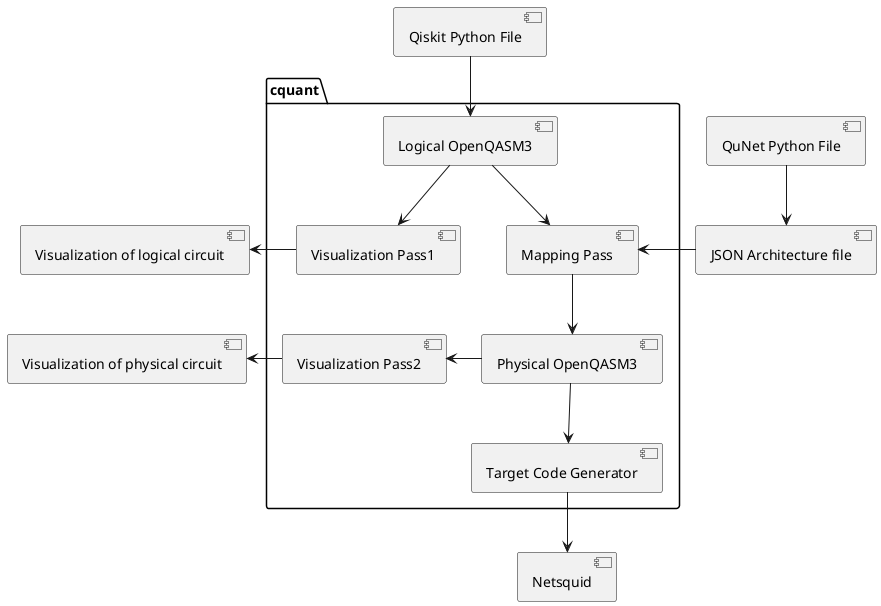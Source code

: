 @startuml Framework

component [Qiskit Python File]
package cquant {
    component [Logical OpenQASM3]
    component [Visualization Pass1]
    component [Mapping Pass]
    component [Visualization Pass2]
    component [Target Code Generator]
    component [Physical OpenQASM3]
}

component [QuNet Python File]
component [JSON Architecture file]
component Netsquid
component [Visualization of logical circuit]
component [Visualization of physical circuit]


[Qiskit Python File] -down-> [Logical OpenQASM3]
[Logical OpenQASM3] -down-> [Visualization Pass1]
[Visualization Pass1] -left-> [Visualization of logical circuit]
[Logical OpenQASM3] -down-> [Mapping Pass]
[Mapping Pass] -down-> [Physical OpenQASM3]
[Physical OpenQASM3] -left-> [Visualization Pass2]
[Visualization Pass2] -left-> [Visualization of physical circuit]
[QuNet Python File] -down-> [JSON Architecture file]
[JSON Architecture file] -left-> [Mapping Pass]
[Physical OpenQASM3] -down-> [Target Code Generator]
[Target Code Generator] -down-> Netsquid


@enduml
